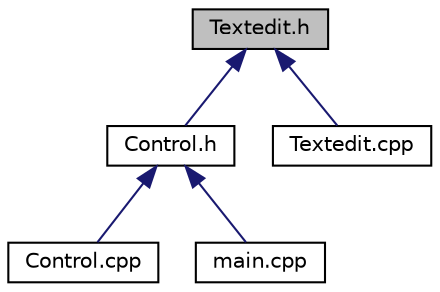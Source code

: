 digraph "Textedit.h"
{
  edge [fontname="Helvetica",fontsize="10",labelfontname="Helvetica",labelfontsize="10"];
  node [fontname="Helvetica",fontsize="10",shape=record];
  Node1 [label="Textedit.h",height=0.2,width=0.4,color="black", fillcolor="grey75", style="filled", fontcolor="black"];
  Node1 -> Node2 [dir="back",color="midnightblue",fontsize="10",style="solid"];
  Node2 [label="Control.h",height=0.2,width=0.4,color="black", fillcolor="white", style="filled",URL="$Control_8h.html"];
  Node2 -> Node3 [dir="back",color="midnightblue",fontsize="10",style="solid"];
  Node3 [label="Control.cpp",height=0.2,width=0.4,color="black", fillcolor="white", style="filled",URL="$Control_8cpp.html"];
  Node2 -> Node4 [dir="back",color="midnightblue",fontsize="10",style="solid"];
  Node4 [label="main.cpp",height=0.2,width=0.4,color="black", fillcolor="white", style="filled",URL="$main_8cpp.html"];
  Node1 -> Node5 [dir="back",color="midnightblue",fontsize="10",style="solid"];
  Node5 [label="Textedit.cpp",height=0.2,width=0.4,color="black", fillcolor="white", style="filled",URL="$Textedit_8cpp.html"];
}

